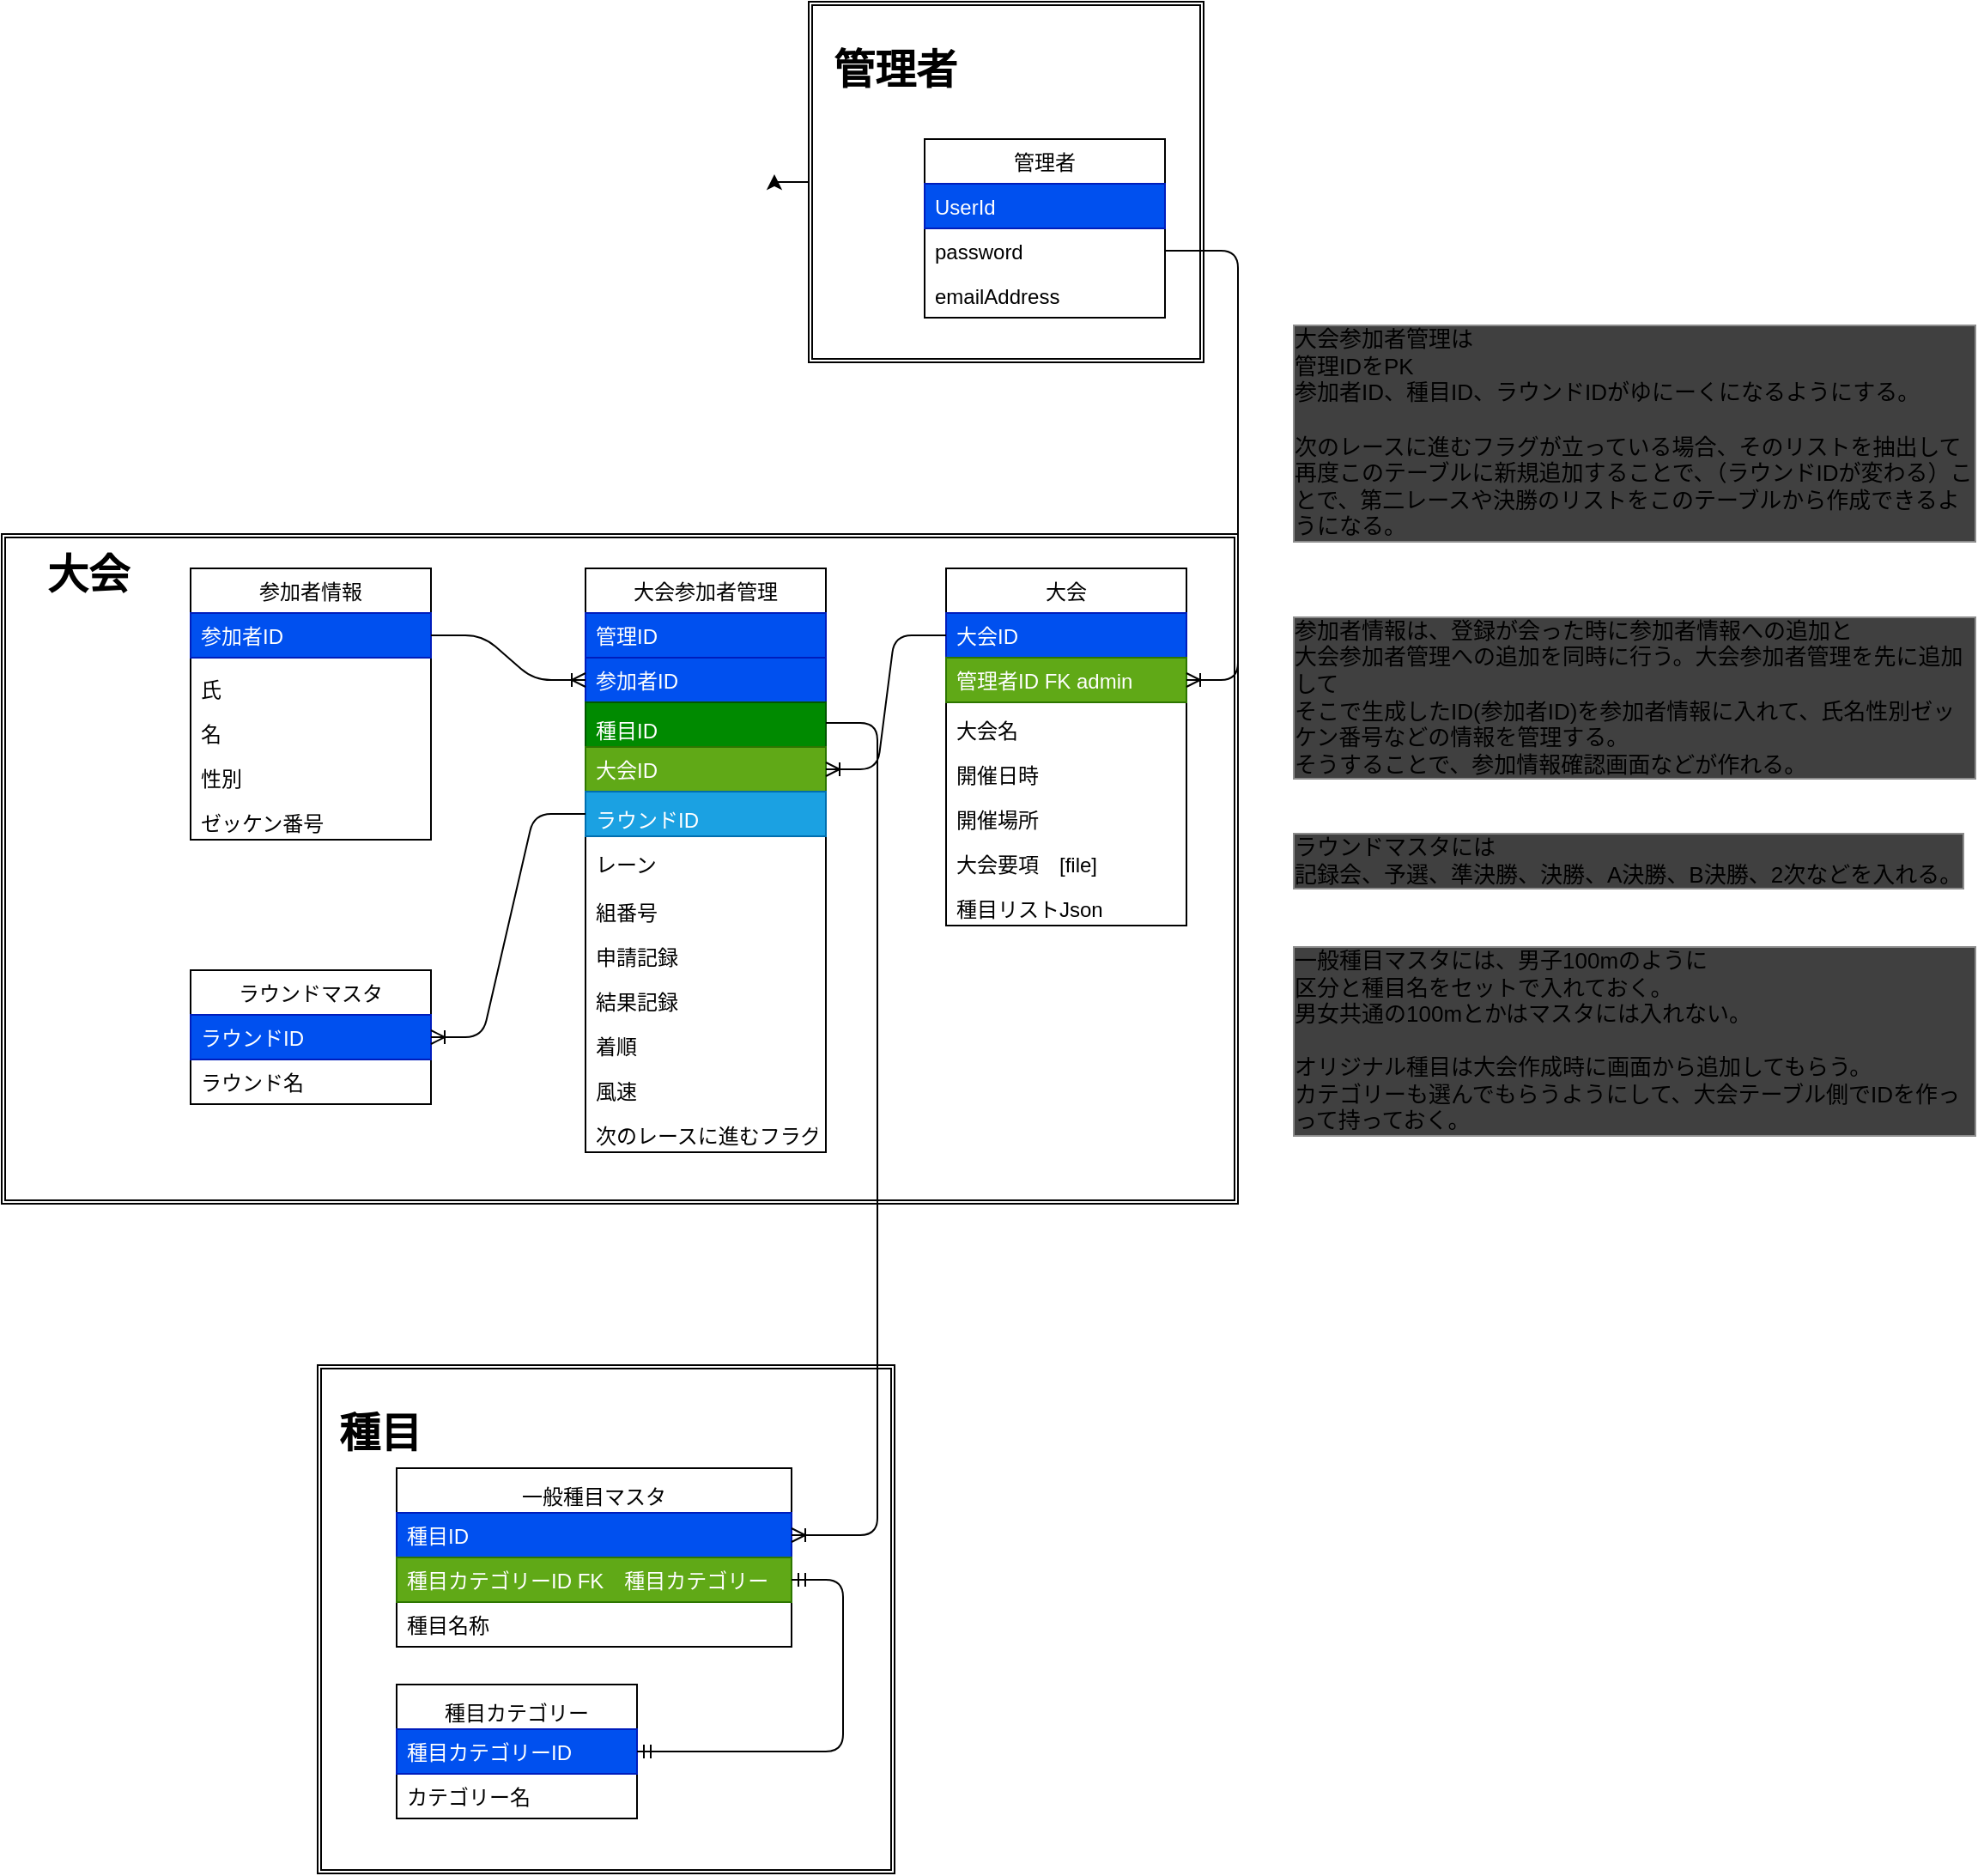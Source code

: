 <mxfile>
    <diagram id="9n17IR5ETr_zjA1UWhib" name="ページ1">
        <mxGraphModel dx="1580" dy="2029" grid="1" gridSize="10" guides="1" tooltips="1" connect="1" arrows="1" fold="1" page="1" pageScale="1" pageWidth="827" pageHeight="1169" math="0" shadow="0">
            <root>
                <mxCell id="0"/>
                <mxCell id="1" parent="0"/>
                <mxCell id="100" value="" style="shape=ext;double=1;rounded=0;whiteSpace=wrap;html=1;verticalAlign=bottom;" parent="1" vertex="1">
                    <mxGeometry x="-346" y="664" width="336" height="296" as="geometry"/>
                </mxCell>
                <mxCell id="84" style="edgeStyle=orthogonalEdgeStyle;rounded=0;orthogonalLoop=1;jettySize=auto;html=1;" parent="1" source="83" edge="1">
                    <mxGeometry relative="1" as="geometry">
                        <mxPoint x="-80" y="-30" as="targetPoint"/>
                    </mxGeometry>
                </mxCell>
                <mxCell id="83" value="" style="shape=ext;double=1;rounded=0;whiteSpace=wrap;html=1;verticalAlign=bottom;" parent="1" vertex="1">
                    <mxGeometry x="-60" y="-130" width="230" height="210" as="geometry"/>
                </mxCell>
                <mxCell id="81" value="" style="shape=ext;double=1;rounded=0;whiteSpace=wrap;html=1;verticalAlign=bottom;" parent="1" vertex="1">
                    <mxGeometry x="-530" y="180" width="720" height="390" as="geometry"/>
                </mxCell>
                <mxCell id="2" value="管理者" style="swimlane;fontStyle=0;childLayout=stackLayout;horizontal=1;startSize=26;fillColor=none;horizontalStack=0;resizeParent=1;resizeParentMax=0;resizeLast=0;collapsible=1;marginBottom=0;" parent="1" vertex="1">
                    <mxGeometry x="7.5" y="-50" width="140" height="104" as="geometry"/>
                </mxCell>
                <mxCell id="3" value="UserId" style="text;strokeColor=#001DBC;fillColor=#0050ef;align=left;verticalAlign=top;spacingLeft=4;spacingRight=4;overflow=hidden;rotatable=0;points=[[0,0.5],[1,0.5]];portConstraint=eastwest;fontColor=#ffffff;" parent="2" vertex="1">
                    <mxGeometry y="26" width="140" height="26" as="geometry"/>
                </mxCell>
                <mxCell id="4" value="password" style="text;strokeColor=none;fillColor=none;align=left;verticalAlign=top;spacingLeft=4;spacingRight=4;overflow=hidden;rotatable=0;points=[[0,0.5],[1,0.5]];portConstraint=eastwest;" parent="2" vertex="1">
                    <mxGeometry y="52" width="140" height="26" as="geometry"/>
                </mxCell>
                <mxCell id="5" value="emailAddress" style="text;strokeColor=none;fillColor=none;align=left;verticalAlign=top;spacingLeft=4;spacingRight=4;overflow=hidden;rotatable=0;points=[[0,0.5],[1,0.5]];portConstraint=eastwest;" parent="2" vertex="1">
                    <mxGeometry y="78" width="140" height="26" as="geometry"/>
                </mxCell>
                <mxCell id="6" value="大会" style="swimlane;fontStyle=0;childLayout=stackLayout;horizontal=1;startSize=26;fillColor=none;horizontalStack=0;resizeParent=1;resizeParentMax=0;resizeLast=0;collapsible=1;marginBottom=0;" parent="1" vertex="1">
                    <mxGeometry x="20" y="200" width="140" height="208" as="geometry"/>
                </mxCell>
                <mxCell id="7" value="大会ID&#10;" style="text;strokeColor=#001DBC;fillColor=#0050ef;align=left;verticalAlign=top;spacingLeft=4;spacingRight=4;overflow=hidden;rotatable=0;points=[[0,0.5],[1,0.5]];portConstraint=eastwest;fontColor=#ffffff;" parent="6" vertex="1">
                    <mxGeometry y="26" width="140" height="26" as="geometry"/>
                </mxCell>
                <mxCell id="8" value="管理者ID FK admin&#10;" style="text;strokeColor=#2D7600;fillColor=#60a917;align=left;verticalAlign=top;spacingLeft=4;spacingRight=4;overflow=hidden;rotatable=0;points=[[0,0.5],[1,0.5]];portConstraint=eastwest;fontColor=#ffffff;" parent="6" vertex="1">
                    <mxGeometry y="52" width="140" height="26" as="geometry"/>
                </mxCell>
                <mxCell id="9" value="大会名" style="text;strokeColor=none;fillColor=none;align=left;verticalAlign=bottom;spacingLeft=4;spacingRight=4;overflow=hidden;rotatable=0;points=[[0,0.5],[1,0.5]];portConstraint=eastwest;" parent="6" vertex="1">
                    <mxGeometry y="78" width="140" height="26" as="geometry"/>
                </mxCell>
                <mxCell id="76" value="開催日時" style="text;strokeColor=none;fillColor=none;align=left;verticalAlign=bottom;spacingLeft=4;spacingRight=4;overflow=hidden;rotatable=0;points=[[0,0.5],[1,0.5]];portConstraint=eastwest;" parent="6" vertex="1">
                    <mxGeometry y="104" width="140" height="26" as="geometry"/>
                </mxCell>
                <mxCell id="77" value="開催場所" style="text;strokeColor=none;fillColor=none;align=left;verticalAlign=bottom;spacingLeft=4;spacingRight=4;overflow=hidden;rotatable=0;points=[[0,0.5],[1,0.5]];portConstraint=eastwest;" parent="6" vertex="1">
                    <mxGeometry y="130" width="140" height="26" as="geometry"/>
                </mxCell>
                <mxCell id="78" value="大会要項　[file]" style="text;strokeColor=none;fillColor=none;align=left;verticalAlign=bottom;spacingLeft=4;spacingRight=4;overflow=hidden;rotatable=0;points=[[0,0.5],[1,0.5]];portConstraint=eastwest;" parent="6" vertex="1">
                    <mxGeometry y="156" width="140" height="26" as="geometry"/>
                </mxCell>
                <mxCell id="79" value="種目リストJson" style="text;strokeColor=none;fillColor=none;align=left;verticalAlign=bottom;spacingLeft=4;spacingRight=4;overflow=hidden;rotatable=0;points=[[0,0.5],[1,0.5]];portConstraint=eastwest;" parent="6" vertex="1">
                    <mxGeometry y="182" width="140" height="26" as="geometry"/>
                </mxCell>
                <mxCell id="82" value="大会" style="text;strokeColor=none;fillColor=none;html=1;fontSize=24;fontStyle=1;verticalAlign=middle;align=center;" parent="1" vertex="1">
                    <mxGeometry x="-530" y="184" width="100" height="40" as="geometry"/>
                </mxCell>
                <mxCell id="86" value="管理者" style="text;strokeColor=none;fillColor=none;html=1;fontSize=24;fontStyle=1;verticalAlign=middle;align=center;" parent="1" vertex="1">
                    <mxGeometry x="-60" y="-110" width="100" height="40" as="geometry"/>
                </mxCell>
                <mxCell id="87" value="一般種目マスタ" style="swimlane;fontStyle=0;childLayout=stackLayout;horizontal=1;startSize=26;fillColor=none;horizontalStack=0;resizeParent=1;resizeParentMax=0;resizeLast=0;collapsible=1;marginBottom=0;verticalAlign=bottom;" parent="1" vertex="1">
                    <mxGeometry x="-300" y="724" width="230" height="104" as="geometry"/>
                </mxCell>
                <mxCell id="88" value="種目ID" style="text;strokeColor=#001DBC;fillColor=#0050ef;align=left;verticalAlign=top;spacingLeft=4;spacingRight=4;overflow=hidden;rotatable=0;points=[[0,0.5],[1,0.5]];portConstraint=eastwest;fontColor=#ffffff;" parent="87" vertex="1">
                    <mxGeometry y="26" width="230" height="26" as="geometry"/>
                </mxCell>
                <mxCell id="89" value="種目カテゴリーID FK　種目カテゴリー" style="text;strokeColor=#2D7600;fillColor=#60a917;align=left;verticalAlign=top;spacingLeft=4;spacingRight=4;overflow=hidden;rotatable=0;points=[[0,0.5],[1,0.5]];portConstraint=eastwest;fontColor=#ffffff;" parent="87" vertex="1">
                    <mxGeometry y="52" width="230" height="26" as="geometry"/>
                </mxCell>
                <mxCell id="90" value="種目名称" style="text;strokeColor=none;fillColor=none;align=left;verticalAlign=top;spacingLeft=4;spacingRight=4;overflow=hidden;rotatable=0;points=[[0,0.5],[1,0.5]];portConstraint=eastwest;" parent="87" vertex="1">
                    <mxGeometry y="78" width="230" height="26" as="geometry"/>
                </mxCell>
                <mxCell id="91" value="種目カテゴリー" style="swimlane;fontStyle=0;childLayout=stackLayout;horizontal=1;startSize=26;fillColor=none;horizontalStack=0;resizeParent=1;resizeParentMax=0;resizeLast=0;collapsible=1;marginBottom=0;verticalAlign=bottom;" parent="1" vertex="1">
                    <mxGeometry x="-300" y="850" width="140" height="78" as="geometry"/>
                </mxCell>
                <mxCell id="93" value="種目カテゴリーID" style="text;strokeColor=#001DBC;fillColor=#0050ef;align=left;verticalAlign=top;spacingLeft=4;spacingRight=4;overflow=hidden;rotatable=0;points=[[0,0.5],[1,0.5]];portConstraint=eastwest;fontColor=#ffffff;" parent="91" vertex="1">
                    <mxGeometry y="26" width="140" height="26" as="geometry"/>
                </mxCell>
                <mxCell id="94" value="カテゴリー名" style="text;strokeColor=none;fillColor=none;align=left;verticalAlign=top;spacingLeft=4;spacingRight=4;overflow=hidden;rotatable=0;points=[[0,0.5],[1,0.5]];portConstraint=eastwest;" parent="91" vertex="1">
                    <mxGeometry y="52" width="140" height="26" as="geometry"/>
                </mxCell>
                <mxCell id="101" value="種目" style="text;strokeColor=none;fillColor=none;html=1;fontSize=24;fontStyle=1;verticalAlign=middle;align=center;" parent="1" vertex="1">
                    <mxGeometry x="-360" y="684" width="100" height="40" as="geometry"/>
                </mxCell>
                <mxCell id="102" value="" style="edgeStyle=entityRelationEdgeStyle;fontSize=12;html=1;endArrow=ERoneToMany;exitX=1;exitY=0.5;exitDx=0;exitDy=0;" parent="1" source="4" target="8" edge="1">
                    <mxGeometry width="100" height="100" relative="1" as="geometry">
                        <mxPoint x="370" y="180" as="sourcePoint"/>
                        <mxPoint x="30" y="320" as="targetPoint"/>
                    </mxGeometry>
                </mxCell>
                <mxCell id="104" value="" style="edgeStyle=entityRelationEdgeStyle;fontSize=12;html=1;endArrow=ERmandOne;startArrow=ERmandOne;entryX=1;entryY=0.5;entryDx=0;entryDy=0;" parent="1" source="89" target="93" edge="1">
                    <mxGeometry width="100" height="100" relative="1" as="geometry">
                        <mxPoint x="-270" y="754" as="sourcePoint"/>
                        <mxPoint x="-170" y="654" as="targetPoint"/>
                    </mxGeometry>
                </mxCell>
                <mxCell id="123" value="ラウンドマスタ" style="swimlane;fontStyle=0;childLayout=stackLayout;horizontal=1;startSize=26;fillColor=none;horizontalStack=0;resizeParent=1;resizeParentMax=0;resizeLast=0;collapsible=1;marginBottom=0;" parent="1" vertex="1">
                    <mxGeometry x="-420" y="434" width="140" height="78" as="geometry"/>
                </mxCell>
                <mxCell id="124" value="ラウンドID" style="text;strokeColor=#001DBC;fillColor=#0050ef;align=left;verticalAlign=top;spacingLeft=4;spacingRight=4;overflow=hidden;rotatable=0;points=[[0,0.5],[1,0.5]];portConstraint=eastwest;fontColor=#ffffff;" parent="123" vertex="1">
                    <mxGeometry y="26" width="140" height="26" as="geometry"/>
                </mxCell>
                <mxCell id="125" value="ラウンド名&#10;" style="text;align=left;verticalAlign=top;spacingLeft=4;spacingRight=4;overflow=hidden;rotatable=0;points=[[0,0.5],[1,0.5]];portConstraint=eastwest;" parent="123" vertex="1">
                    <mxGeometry y="52" width="140" height="26" as="geometry"/>
                </mxCell>
                <mxCell id="136" value="大会参加者管理" style="swimlane;fontStyle=0;childLayout=stackLayout;horizontal=1;startSize=26;fillColor=none;horizontalStack=0;resizeParent=1;resizeParentMax=0;resizeLast=0;collapsible=1;marginBottom=0;" parent="1" vertex="1">
                    <mxGeometry x="-190" y="200" width="140" height="340" as="geometry"/>
                </mxCell>
                <mxCell id="137" value="管理ID" style="text;strokeColor=#001DBC;fillColor=#0050ef;align=left;verticalAlign=top;spacingLeft=4;spacingRight=4;overflow=hidden;rotatable=0;points=[[0,0.5],[1,0.5]];portConstraint=eastwest;fontColor=#ffffff;" parent="136" vertex="1">
                    <mxGeometry y="26" width="140" height="26" as="geometry"/>
                </mxCell>
                <mxCell id="196" value="参加者ID" style="text;strokeColor=#001DBC;fillColor=#0050ef;align=left;verticalAlign=top;spacingLeft=4;spacingRight=4;overflow=hidden;rotatable=0;points=[[0,0.5],[1,0.5]];portConstraint=eastwest;fontColor=#ffffff;" parent="136" vertex="1">
                    <mxGeometry y="52" width="140" height="26" as="geometry"/>
                </mxCell>
                <mxCell id="140" value="種目ID" style="text;strokeColor=#005700;fillColor=#008a00;align=left;verticalAlign=bottom;spacingLeft=4;spacingRight=4;overflow=hidden;rotatable=0;points=[[0,0.5],[1,0.5]];portConstraint=eastwest;fontColor=#ffffff;" parent="136" vertex="1">
                    <mxGeometry y="78" width="140" height="26" as="geometry"/>
                </mxCell>
                <mxCell id="138" value="大会ID" style="text;strokeColor=#2D7600;fillColor=#60a917;align=left;verticalAlign=top;spacingLeft=4;spacingRight=4;overflow=hidden;rotatable=0;points=[[0,0.5],[1,0.5]];portConstraint=eastwest;fontColor=#ffffff;" parent="136" vertex="1">
                    <mxGeometry y="104" width="140" height="26" as="geometry"/>
                </mxCell>
                <mxCell id="183" value="ラウンドID" style="text;strokeColor=#006EAF;fillColor=#1ba1e2;align=left;verticalAlign=bottom;spacingLeft=4;spacingRight=4;overflow=hidden;rotatable=0;points=[[0,0.5],[1,0.5]];portConstraint=eastwest;fontColor=#ffffff;" parent="136" vertex="1">
                    <mxGeometry y="130" width="140" height="26" as="geometry"/>
                </mxCell>
                <mxCell id="180" value="レーン" style="text;strokeColor=none;fillColor=none;align=left;verticalAlign=bottom;spacingLeft=4;spacingRight=4;overflow=hidden;rotatable=0;points=[[0,0.5],[1,0.5]];portConstraint=eastwest;" parent="136" vertex="1">
                    <mxGeometry y="156" width="140" height="26" as="geometry"/>
                </mxCell>
                <mxCell id="200" value="組番号" style="text;strokeColor=none;fillColor=none;align=left;verticalAlign=bottom;spacingLeft=4;spacingRight=4;overflow=hidden;rotatable=0;points=[[0,0.5],[1,0.5]];portConstraint=eastwest;" parent="136" vertex="1">
                    <mxGeometry y="182" width="140" height="28" as="geometry"/>
                </mxCell>
                <mxCell id="213" value="申請記録" style="text;strokeColor=none;fillColor=none;align=left;verticalAlign=bottom;spacingLeft=4;spacingRight=4;overflow=hidden;rotatable=0;points=[[0,0.5],[1,0.5]];portConstraint=eastwest;" parent="136" vertex="1">
                    <mxGeometry y="210" width="140" height="26" as="geometry"/>
                </mxCell>
                <mxCell id="201" value="結果記録" style="text;strokeColor=none;fillColor=none;align=left;verticalAlign=bottom;spacingLeft=4;spacingRight=4;overflow=hidden;rotatable=0;points=[[0,0.5],[1,0.5]];portConstraint=eastwest;" parent="136" vertex="1">
                    <mxGeometry y="236" width="140" height="26" as="geometry"/>
                </mxCell>
                <mxCell id="202" value="着順" style="text;strokeColor=none;fillColor=none;align=left;verticalAlign=bottom;spacingLeft=4;spacingRight=4;overflow=hidden;rotatable=0;points=[[0,0.5],[1,0.5]];portConstraint=eastwest;" parent="136" vertex="1">
                    <mxGeometry y="262" width="140" height="26" as="geometry"/>
                </mxCell>
                <mxCell id="203" value="風速" style="text;strokeColor=none;fillColor=none;align=left;verticalAlign=bottom;spacingLeft=4;spacingRight=4;overflow=hidden;rotatable=0;points=[[0,0.5],[1,0.5]];portConstraint=eastwest;" parent="136" vertex="1">
                    <mxGeometry y="288" width="140" height="26" as="geometry"/>
                </mxCell>
                <mxCell id="179" value="次のレースに進むフラグ" style="text;strokeColor=none;fillColor=none;align=left;verticalAlign=bottom;spacingLeft=4;spacingRight=4;overflow=hidden;rotatable=0;points=[[0,0.5],[1,0.5]];portConstraint=eastwest;" parent="136" vertex="1">
                    <mxGeometry y="314" width="140" height="26" as="geometry"/>
                </mxCell>
                <mxCell id="147" value="" style="edgeStyle=entityRelationEdgeStyle;fontSize=12;html=1;endArrow=ERoneToMany;" parent="1" source="7" target="138" edge="1">
                    <mxGeometry width="100" height="100" relative="1" as="geometry">
                        <mxPoint x="20" y="360" as="sourcePoint"/>
                        <mxPoint x="-120" y="370" as="targetPoint"/>
                    </mxGeometry>
                </mxCell>
                <mxCell id="178" value="大会参加者管理は&lt;br style=&quot;font-size: 13px;&quot;&gt;管理IDをPK&lt;br style=&quot;font-size: 13px;&quot;&gt;参加者ID、種目ID、ラウンドIDがゆにーくになるようにする。&lt;br style=&quot;font-size: 13px;&quot;&gt;&lt;br style=&quot;font-size: 13px;&quot;&gt;次のレースに進むフラグが立っている場合、そのリストを抽出して再度このテーブルに新規追加することで、（ラウンドIDが変わる）ことで、第二レースや決勝のリストをこのテーブルから作成できるようになる。" style="text;html=1;strokeColor=none;fillColor=none;align=left;verticalAlign=middle;whiteSpace=wrap;rounded=0;fontStyle=0;container=1;labelBorderColor=#8C8C8C;labelBackgroundColor=#404040;fontSize=13;" parent="1" vertex="1">
                    <mxGeometry x="220" y="58" width="400" height="126" as="geometry"/>
                </mxCell>
                <mxCell id="184" value="参加者情報" style="swimlane;fontStyle=0;childLayout=stackLayout;horizontal=1;startSize=26;fillColor=none;horizontalStack=0;resizeParent=1;resizeParentMax=0;resizeLast=0;collapsible=1;marginBottom=0;" parent="1" vertex="1">
                    <mxGeometry x="-420" y="200" width="140" height="158" as="geometry"/>
                </mxCell>
                <mxCell id="185" value="参加者ID" style="text;strokeColor=#001DBC;fillColor=#0050ef;align=left;verticalAlign=top;spacingLeft=4;spacingRight=4;overflow=hidden;rotatable=0;points=[[0,0.5],[1,0.5]];portConstraint=eastwest;fontColor=#ffffff;" parent="184" vertex="1">
                    <mxGeometry y="26" width="140" height="26" as="geometry"/>
                </mxCell>
                <mxCell id="189" value="氏" style="text;strokeColor=none;fillColor=none;align=left;verticalAlign=bottom;spacingLeft=4;spacingRight=4;overflow=hidden;rotatable=0;points=[[0,0.5],[1,0.5]];portConstraint=eastwest;" parent="184" vertex="1">
                    <mxGeometry y="52" width="140" height="28" as="geometry"/>
                </mxCell>
                <mxCell id="190" value="名" style="text;strokeColor=none;fillColor=none;align=left;verticalAlign=bottom;spacingLeft=4;spacingRight=4;overflow=hidden;rotatable=0;points=[[0,0.5],[1,0.5]];portConstraint=eastwest;" parent="184" vertex="1">
                    <mxGeometry y="80" width="140" height="26" as="geometry"/>
                </mxCell>
                <mxCell id="195" value="性別" style="text;strokeColor=none;fillColor=none;align=left;verticalAlign=bottom;spacingLeft=4;spacingRight=4;overflow=hidden;rotatable=0;points=[[0,0.5],[1,0.5]];portConstraint=eastwest;" parent="184" vertex="1">
                    <mxGeometry y="106" width="140" height="26" as="geometry"/>
                </mxCell>
                <mxCell id="193" value="ゼッケン番号" style="text;strokeColor=none;fillColor=none;align=left;verticalAlign=bottom;spacingLeft=4;spacingRight=4;overflow=hidden;rotatable=0;points=[[0,0.5],[1,0.5]];portConstraint=eastwest;" parent="184" vertex="1">
                    <mxGeometry y="132" width="140" height="26" as="geometry"/>
                </mxCell>
                <mxCell id="194" value="" style="edgeStyle=entityRelationEdgeStyle;fontSize=12;html=1;endArrow=ERoneToMany;entryX=0;entryY=0.5;entryDx=0;entryDy=0;" parent="1" source="185" target="196" edge="1">
                    <mxGeometry width="100" height="100" relative="1" as="geometry">
                        <mxPoint x="130" y="720" as="sourcePoint"/>
                        <mxPoint x="230" y="620" as="targetPoint"/>
                    </mxGeometry>
                </mxCell>
                <mxCell id="207" value="" style="edgeStyle=entityRelationEdgeStyle;fontSize=12;html=1;endArrow=ERoneToMany;entryX=1;entryY=0.5;entryDx=0;entryDy=0;" parent="1" source="183" target="123" edge="1">
                    <mxGeometry width="100" height="100" relative="1" as="geometry">
                        <mxPoint x="-190" y="340" as="sourcePoint"/>
                        <mxPoint x="10" y="190" as="targetPoint"/>
                    </mxGeometry>
                </mxCell>
                <mxCell id="208" value="" style="edgeStyle=entityRelationEdgeStyle;fontSize=12;html=1;endArrow=ERoneToMany;" parent="1" target="88" edge="1">
                    <mxGeometry width="100" height="100" relative="1" as="geometry">
                        <mxPoint x="-50" y="290" as="sourcePoint"/>
                        <mxPoint x="10" y="190" as="targetPoint"/>
                    </mxGeometry>
                </mxCell>
                <mxCell id="209" value="参加者情報は、登録が会った時に参加者情報への追加と&lt;br style=&quot;font-size: 13px;&quot;&gt;大会参加者管理への追加を同時に行う。大会参加者管理を先に追加して&lt;br style=&quot;font-size: 13px;&quot;&gt;そこで生成したID(参加者ID)を参加者情報に入れて、氏名性別ゼッケン番号などの情報を管理する。&lt;br style=&quot;font-size: 13px;&quot;&gt;そうすることで、参加情報確認画面などが作れる。" style="text;html=1;strokeColor=none;fillColor=none;align=left;verticalAlign=middle;whiteSpace=wrap;rounded=0;fontStyle=0;container=1;labelBorderColor=#8C8C8C;labelBackgroundColor=#404040;fontSize=13;" parent="1" vertex="1">
                    <mxGeometry x="220" y="200" width="400" height="150" as="geometry"/>
                </mxCell>
                <mxCell id="210" value="ラウンドマスタには&lt;br&gt;記録会、予選、準決勝、決勝、A決勝、B決勝、2次などを入れる。" style="text;html=1;strokeColor=none;fillColor=none;align=left;verticalAlign=middle;whiteSpace=wrap;rounded=0;fontStyle=0;container=1;labelBorderColor=#8C8C8C;labelBackgroundColor=#404040;fontSize=13;" parent="1" vertex="1">
                    <mxGeometry x="220" y="340" width="400" height="60" as="geometry"/>
                </mxCell>
                <mxCell id="212" value="一般種目マスタには、男子100mのように&lt;br&gt;区分と種目名をセットで入れておく。&lt;br&gt;男女共通の100mとかはマスタには入れない。&lt;br&gt;&lt;br&gt;オリジナル種目は大会作成時に画面から追加してもらう。&lt;br&gt;カテゴリーも選んでもらうようにして、大会テーブル側でIDを作っって持っておく。" style="text;html=1;strokeColor=none;fillColor=none;align=left;verticalAlign=middle;whiteSpace=wrap;rounded=0;fontStyle=0;container=1;labelBorderColor=#8C8C8C;labelBackgroundColor=#404040;fontSize=13;" parent="1" vertex="1">
                    <mxGeometry x="220" y="400" width="400" height="150" as="geometry"/>
                </mxCell>
            </root>
        </mxGraphModel>
    </diagram>
</mxfile>